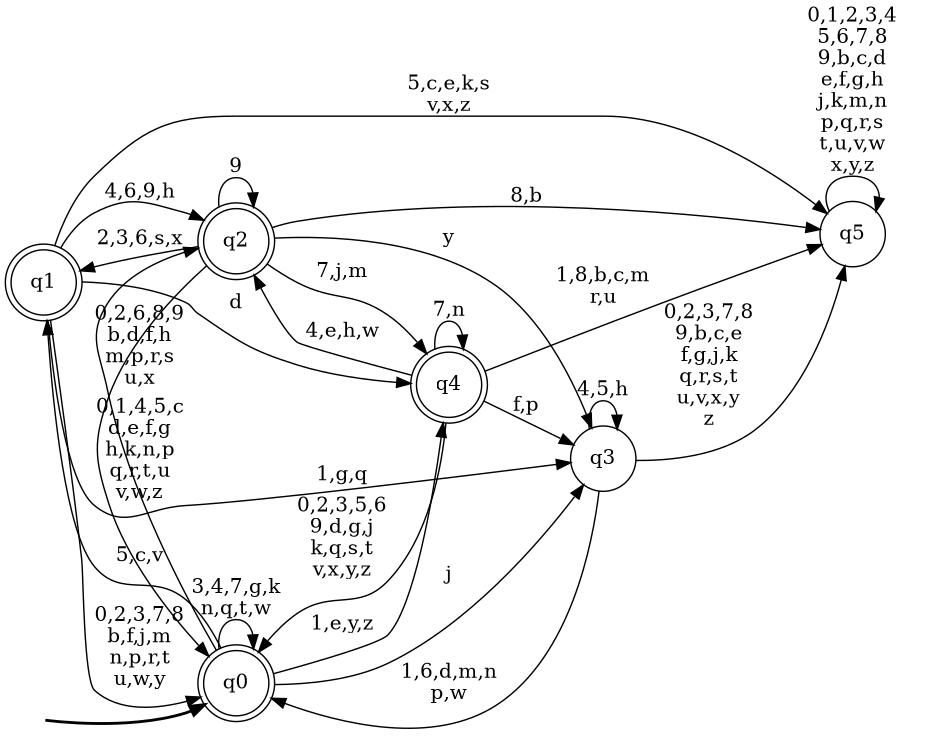 digraph BlueStar {
__start0 [style = invis, shape = none, label = "", width = 0, height = 0];

rankdir=LR;
size="8,5";

s0 [style="rounded,filled", color="black", fillcolor="white" shape="doublecircle", label="q0"];
s1 [style="rounded,filled", color="black", fillcolor="white" shape="doublecircle", label="q1"];
s2 [style="rounded,filled", color="black", fillcolor="white" shape="doublecircle", label="q2"];
s3 [style="filled", color="black", fillcolor="white" shape="circle", label="q3"];
s4 [style="rounded,filled", color="black", fillcolor="white" shape="doublecircle", label="q4"];
s5 [style="filled", color="black", fillcolor="white" shape="circle", label="q5"];
subgraph cluster_main { 
	graph [pad=".75", ranksep="0.15", nodesep="0.15"];
	 style=invis; 
	__start0 -> s0 [penwidth=2];
}
s0 -> s0 [label="3,4,7,g,k\nn,q,t,w"];
s0 -> s1 [label="5,c,v"];
s0 -> s2 [label="0,2,6,8,9\nb,d,f,h\nm,p,r,s\nu,x"];
s0 -> s3 [label="j"];
s0 -> s4 [label="1,e,y,z"];
s1 -> s0 [label="0,2,3,7,8\nb,f,j,m\nn,p,r,t\nu,w,y"];
s1 -> s2 [label="4,6,9,h"];
s1 -> s3 [label="1,g,q"];
s1 -> s4 [label="d"];
s1 -> s5 [label="5,c,e,k,s\nv,x,z"];
s2 -> s0 [label="0,1,4,5,c\nd,e,f,g\nh,k,n,p\nq,r,t,u\nv,w,z"];
s2 -> s1 [label="2,3,6,s,x"];
s2 -> s2 [label="9"];
s2 -> s3 [label="y"];
s2 -> s4 [label="7,j,m"];
s2 -> s5 [label="8,b"];
s3 -> s0 [label="1,6,d,m,n\np,w"];
s3 -> s3 [label="4,5,h"];
s3 -> s5 [label="0,2,3,7,8\n9,b,c,e\nf,g,j,k\nq,r,s,t\nu,v,x,y\nz"];
s4 -> s0 [label="0,2,3,5,6\n9,d,g,j\nk,q,s,t\nv,x,y,z"];
s4 -> s2 [label="4,e,h,w"];
s4 -> s3 [label="f,p"];
s4 -> s4 [label="7,n"];
s4 -> s5 [label="1,8,b,c,m\nr,u"];
s5 -> s5 [label="0,1,2,3,4\n5,6,7,8\n9,b,c,d\ne,f,g,h\nj,k,m,n\np,q,r,s\nt,u,v,w\nx,y,z"];

}